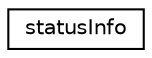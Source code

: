digraph "Graphical Class Hierarchy"
{
  edge [fontname="Helvetica",fontsize="10",labelfontname="Helvetica",labelfontsize="10"];
  node [fontname="Helvetica",fontsize="10",shape=record];
  rankdir="LR";
  Node1 [label="statusInfo",height=0.2,width=0.4,color="black", fillcolor="white", style="filled",URL="$structstatusInfo.html"];
}
